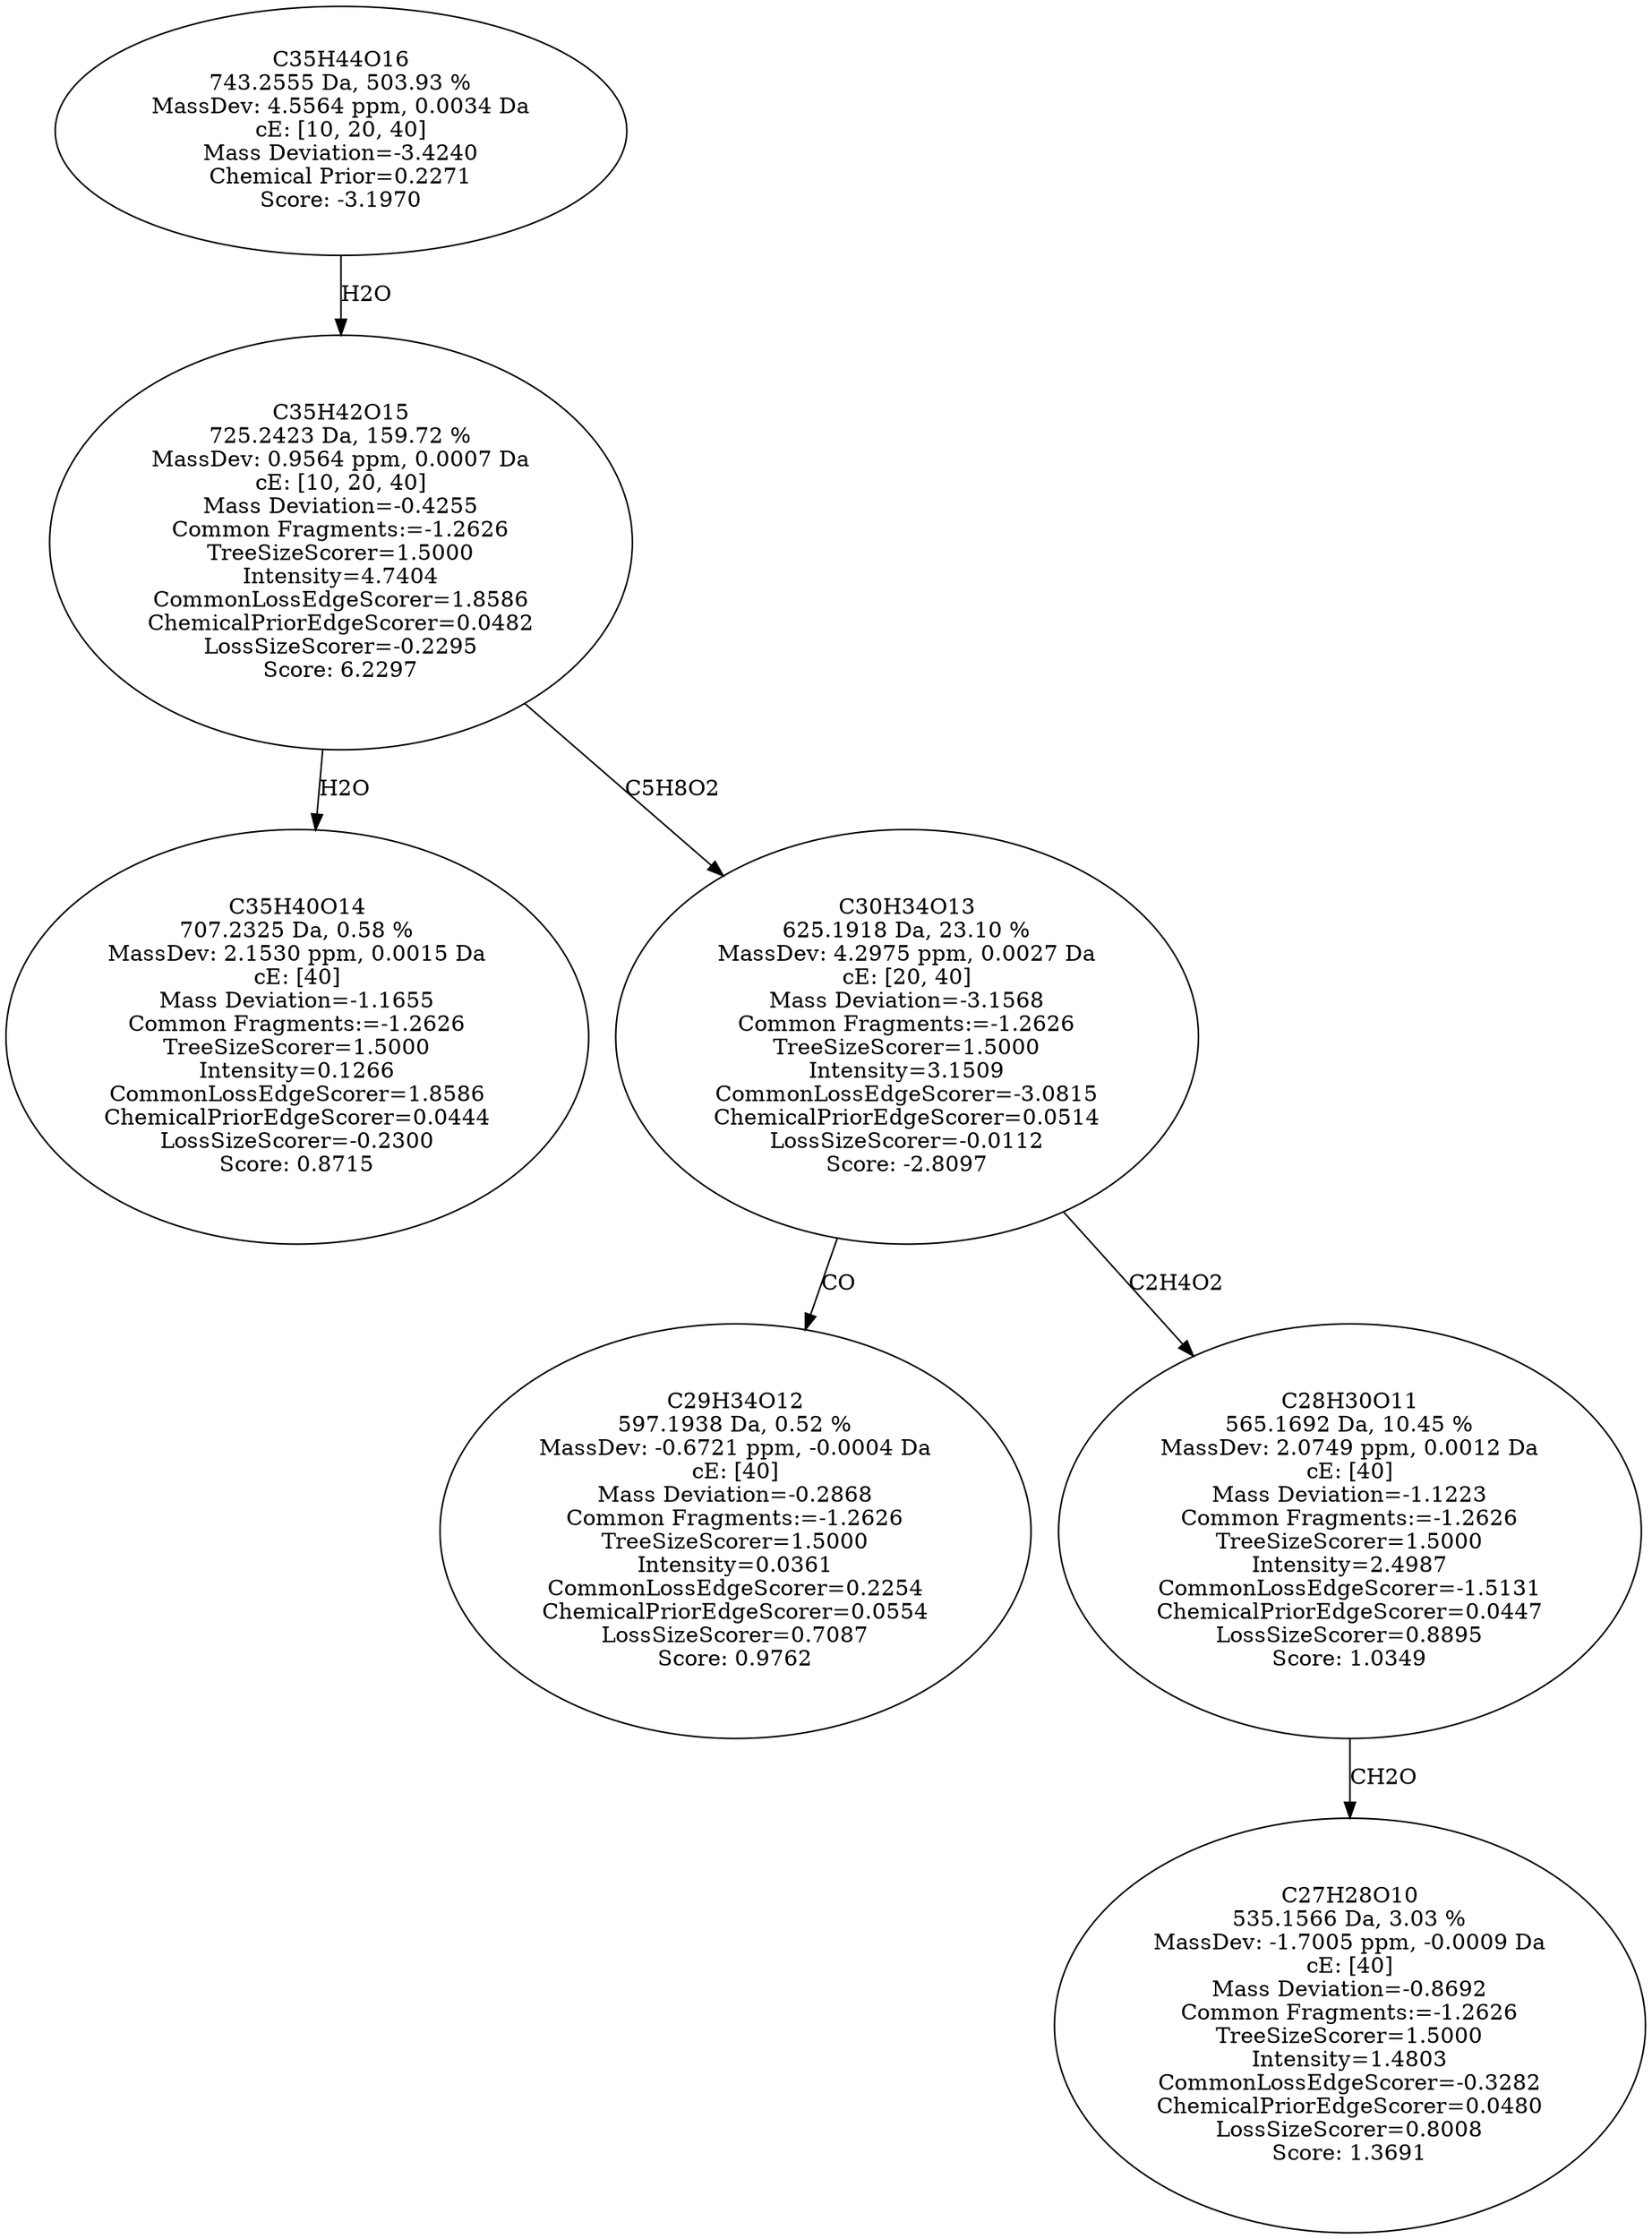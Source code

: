 strict digraph {
v1 [label="C35H40O14\n707.2325 Da, 0.58 %\nMassDev: 2.1530 ppm, 0.0015 Da\ncE: [40]\nMass Deviation=-1.1655\nCommon Fragments:=-1.2626\nTreeSizeScorer=1.5000\nIntensity=0.1266\nCommonLossEdgeScorer=1.8586\nChemicalPriorEdgeScorer=0.0444\nLossSizeScorer=-0.2300\nScore: 0.8715"];
v2 [label="C29H34O12\n597.1938 Da, 0.52 %\nMassDev: -0.6721 ppm, -0.0004 Da\ncE: [40]\nMass Deviation=-0.2868\nCommon Fragments:=-1.2626\nTreeSizeScorer=1.5000\nIntensity=0.0361\nCommonLossEdgeScorer=0.2254\nChemicalPriorEdgeScorer=0.0554\nLossSizeScorer=0.7087\nScore: 0.9762"];
v3 [label="C27H28O10\n535.1566 Da, 3.03 %\nMassDev: -1.7005 ppm, -0.0009 Da\ncE: [40]\nMass Deviation=-0.8692\nCommon Fragments:=-1.2626\nTreeSizeScorer=1.5000\nIntensity=1.4803\nCommonLossEdgeScorer=-0.3282\nChemicalPriorEdgeScorer=0.0480\nLossSizeScorer=0.8008\nScore: 1.3691"];
v4 [label="C28H30O11\n565.1692 Da, 10.45 %\nMassDev: 2.0749 ppm, 0.0012 Da\ncE: [40]\nMass Deviation=-1.1223\nCommon Fragments:=-1.2626\nTreeSizeScorer=1.5000\nIntensity=2.4987\nCommonLossEdgeScorer=-1.5131\nChemicalPriorEdgeScorer=0.0447\nLossSizeScorer=0.8895\nScore: 1.0349"];
v5 [label="C30H34O13\n625.1918 Da, 23.10 %\nMassDev: 4.2975 ppm, 0.0027 Da\ncE: [20, 40]\nMass Deviation=-3.1568\nCommon Fragments:=-1.2626\nTreeSizeScorer=1.5000\nIntensity=3.1509\nCommonLossEdgeScorer=-3.0815\nChemicalPriorEdgeScorer=0.0514\nLossSizeScorer=-0.0112\nScore: -2.8097"];
v6 [label="C35H42O15\n725.2423 Da, 159.72 %\nMassDev: 0.9564 ppm, 0.0007 Da\ncE: [10, 20, 40]\nMass Deviation=-0.4255\nCommon Fragments:=-1.2626\nTreeSizeScorer=1.5000\nIntensity=4.7404\nCommonLossEdgeScorer=1.8586\nChemicalPriorEdgeScorer=0.0482\nLossSizeScorer=-0.2295\nScore: 6.2297"];
v7 [label="C35H44O16\n743.2555 Da, 503.93 %\nMassDev: 4.5564 ppm, 0.0034 Da\ncE: [10, 20, 40]\nMass Deviation=-3.4240\nChemical Prior=0.2271\nScore: -3.1970"];
v6 -> v1 [label="H2O"];
v5 -> v2 [label="CO"];
v4 -> v3 [label="CH2O"];
v5 -> v4 [label="C2H4O2"];
v6 -> v5 [label="C5H8O2"];
v7 -> v6 [label="H2O"];
}